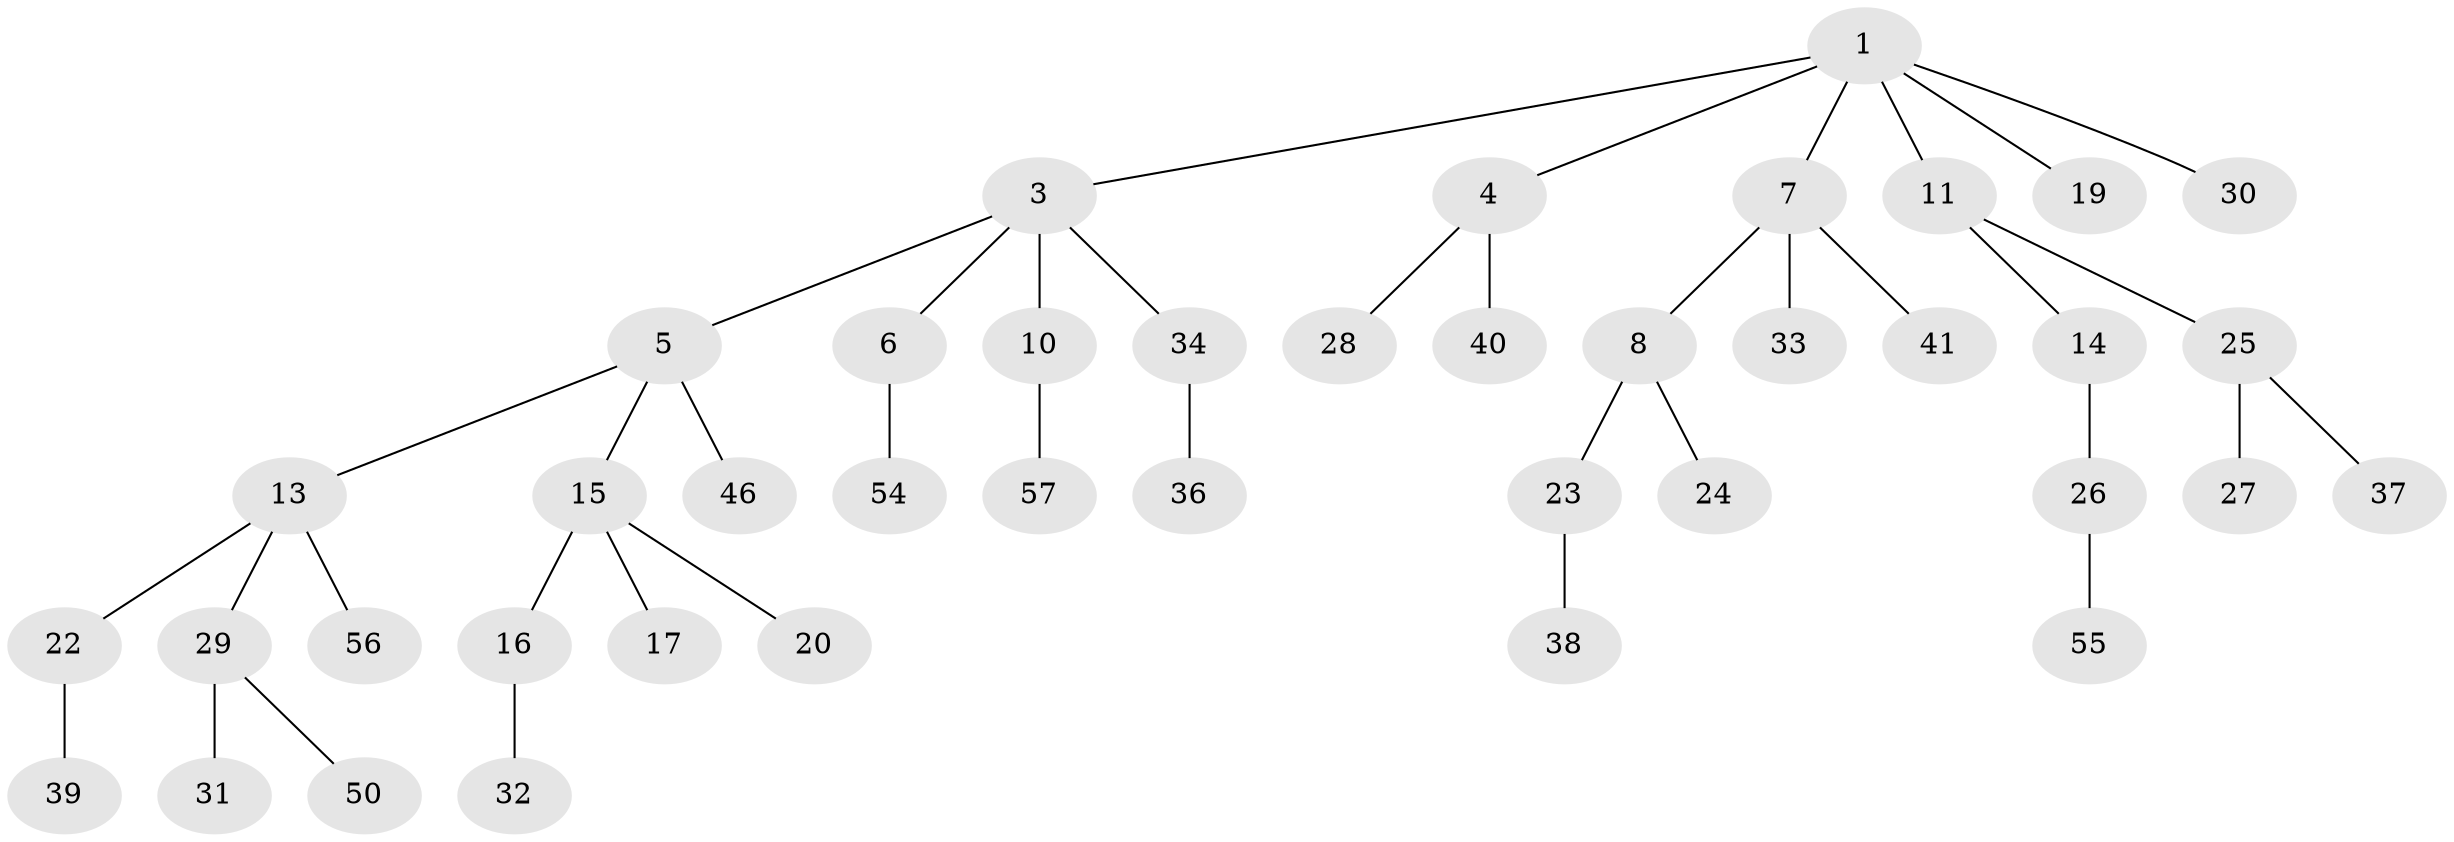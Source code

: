 // original degree distribution, {3: 0.0847457627118644, 5: 0.05084745762711865, 4: 0.1016949152542373, 2: 0.288135593220339, 1: 0.4745762711864407}
// Generated by graph-tools (version 1.1) at 2025/19/03/04/25 18:19:24]
// undirected, 41 vertices, 40 edges
graph export_dot {
graph [start="1"]
  node [color=gray90,style=filled];
  1 [super="+2"];
  3 [super="+9"];
  4 [super="+18"];
  5;
  6;
  7;
  8;
  10 [super="+35"];
  11 [super="+44+42"];
  13 [super="+21"];
  14;
  15;
  16;
  17;
  19;
  20;
  22;
  23;
  24;
  25;
  26;
  27;
  28 [super="+45"];
  29;
  30;
  31;
  32 [super="+59"];
  33;
  34;
  36;
  37 [super="+52"];
  38;
  39;
  40;
  41;
  46 [super="+48"];
  50 [super="+58"];
  54;
  55;
  56;
  57;
  1 -- 3;
  1 -- 7;
  1 -- 19;
  1 -- 4;
  1 -- 11;
  1 -- 30;
  3 -- 5;
  3 -- 6;
  3 -- 34;
  3 -- 10;
  4 -- 28;
  4 -- 40;
  5 -- 13;
  5 -- 15;
  5 -- 46;
  6 -- 54;
  7 -- 8;
  7 -- 33;
  7 -- 41;
  8 -- 23;
  8 -- 24;
  10 -- 57;
  11 -- 14;
  11 -- 25;
  13 -- 22;
  13 -- 29;
  13 -- 56;
  14 -- 26;
  15 -- 16;
  15 -- 17;
  15 -- 20;
  16 -- 32;
  22 -- 39;
  23 -- 38;
  25 -- 27;
  25 -- 37;
  26 -- 55;
  29 -- 31;
  29 -- 50;
  34 -- 36;
}
